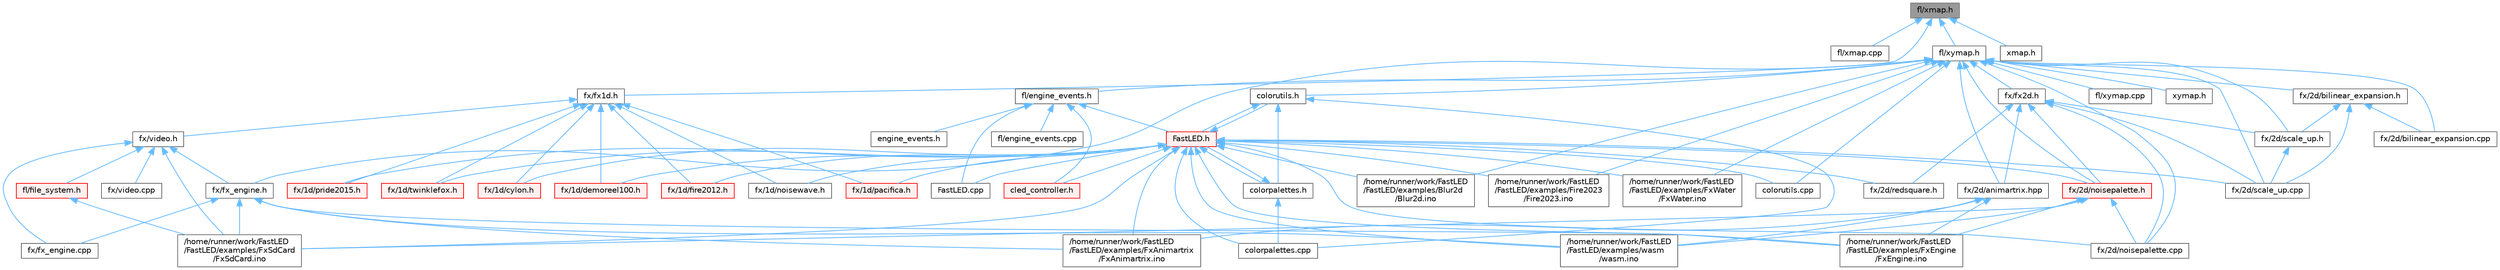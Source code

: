 digraph "fl/xmap.h"
{
 // INTERACTIVE_SVG=YES
 // LATEX_PDF_SIZE
  bgcolor="transparent";
  edge [fontname=Helvetica,fontsize=10,labelfontname=Helvetica,labelfontsize=10];
  node [fontname=Helvetica,fontsize=10,shape=box,height=0.2,width=0.4];
  Node1 [id="Node000001",label="fl/xmap.h",height=0.2,width=0.4,color="gray40", fillcolor="grey60", style="filled", fontcolor="black",tooltip=" "];
  Node1 -> Node2 [id="edge1_Node000001_Node000002",dir="back",color="steelblue1",style="solid",tooltip=" "];
  Node2 [id="Node000002",label="fl/xmap.cpp",height=0.2,width=0.4,color="grey40", fillcolor="white", style="filled",URL="$db/db8/xmap_8cpp.html",tooltip=" "];
  Node1 -> Node3 [id="edge2_Node000001_Node000003",dir="back",color="steelblue1",style="solid",tooltip=" "];
  Node3 [id="Node000003",label="fl/xymap.h",height=0.2,width=0.4,color="grey40", fillcolor="white", style="filled",URL="$d6/dc9/fl_2xymap_8h.html",tooltip=" "];
  Node3 -> Node4 [id="edge3_Node000003_Node000004",dir="back",color="steelblue1",style="solid",tooltip=" "];
  Node4 [id="Node000004",label="/home/runner/work/FastLED\l/FastLED/examples/Blur2d\l/Blur2d.ino",height=0.2,width=0.4,color="grey40", fillcolor="white", style="filled",URL="$df/d42/_blur2d_8ino.html",tooltip=" "];
  Node3 -> Node5 [id="edge4_Node000003_Node000005",dir="back",color="steelblue1",style="solid",tooltip=" "];
  Node5 [id="Node000005",label="/home/runner/work/FastLED\l/FastLED/examples/Fire2023\l/Fire2023.ino",height=0.2,width=0.4,color="grey40", fillcolor="white", style="filled",URL="$d8/d2c/_fire2023_8ino.html",tooltip=" "];
  Node3 -> Node6 [id="edge5_Node000003_Node000006",dir="back",color="steelblue1",style="solid",tooltip=" "];
  Node6 [id="Node000006",label="/home/runner/work/FastLED\l/FastLED/examples/FxWater\l/FxWater.ino",height=0.2,width=0.4,color="grey40", fillcolor="white", style="filled",URL="$dd/d61/_fx_water_8ino.html",tooltip=" "];
  Node3 -> Node7 [id="edge6_Node000003_Node000007",dir="back",color="steelblue1",style="solid",tooltip=" "];
  Node7 [id="Node000007",label="colorutils.cpp",height=0.2,width=0.4,color="grey40", fillcolor="white", style="filled",URL="$da/d2d/colorutils_8cpp.html",tooltip="Utility functions for color fill, palettes, blending, and more."];
  Node3 -> Node8 [id="edge7_Node000003_Node000008",dir="back",color="steelblue1",style="solid",tooltip=" "];
  Node8 [id="Node000008",label="colorutils.h",height=0.2,width=0.4,color="grey40", fillcolor="white", style="filled",URL="$d1/dfb/colorutils_8h.html",tooltip="Utility functions for color fill, palettes, blending, and more."];
  Node8 -> Node9 [id="edge8_Node000008_Node000009",dir="back",color="steelblue1",style="solid",tooltip=" "];
  Node9 [id="Node000009",label="FastLED.h",height=0.2,width=0.4,color="red", fillcolor="#FFF0F0", style="filled",URL="$db/d97/_fast_l_e_d_8h.html",tooltip="central include file for FastLED, defines the CFastLED class/object"];
  Node9 -> Node4 [id="edge9_Node000009_Node000004",dir="back",color="steelblue1",style="solid",tooltip=" "];
  Node9 -> Node5 [id="edge10_Node000009_Node000005",dir="back",color="steelblue1",style="solid",tooltip=" "];
  Node9 -> Node29 [id="edge11_Node000009_Node000029",dir="back",color="steelblue1",style="solid",tooltip=" "];
  Node29 [id="Node000029",label="/home/runner/work/FastLED\l/FastLED/examples/FxAnimartrix\l/FxAnimartrix.ino",height=0.2,width=0.4,color="grey40", fillcolor="white", style="filled",URL="$dd/d96/_fx_animartrix_8ino.html",tooltip=" "];
  Node9 -> Node32 [id="edge12_Node000009_Node000032",dir="back",color="steelblue1",style="solid",tooltip=" "];
  Node32 [id="Node000032",label="/home/runner/work/FastLED\l/FastLED/examples/FxEngine\l/FxEngine.ino",height=0.2,width=0.4,color="grey40", fillcolor="white", style="filled",URL="$d6/d35/_fx_engine_8ino.html",tooltip="Demonstrates how to use the FxEngine to switch between different effects on a 2D LED matrix."];
  Node9 -> Node37 [id="edge13_Node000009_Node000037",dir="back",color="steelblue1",style="solid",tooltip=" "];
  Node37 [id="Node000037",label="/home/runner/work/FastLED\l/FastLED/examples/FxSdCard\l/FxSdCard.ino",height=0.2,width=0.4,color="grey40", fillcolor="white", style="filled",URL="$d7/d35/_fx_sd_card_8ino.html",tooltip=" "];
  Node9 -> Node6 [id="edge14_Node000009_Node000006",dir="back",color="steelblue1",style="solid",tooltip=" "];
  Node9 -> Node66 [id="edge15_Node000009_Node000066",dir="back",color="steelblue1",style="solid",tooltip=" "];
  Node66 [id="Node000066",label="/home/runner/work/FastLED\l/FastLED/examples/wasm\l/wasm.ino",height=0.2,width=0.4,color="grey40", fillcolor="white", style="filled",URL="$d7/dd3/wasm_8ino.html",tooltip="Demonstrates an advanced ino file with multiple effects and UI elements."];
  Node9 -> Node67 [id="edge16_Node000009_Node000067",dir="back",color="steelblue1",style="solid",tooltip=" "];
  Node67 [id="Node000067",label="FastLED.cpp",height=0.2,width=0.4,color="grey40", fillcolor="white", style="filled",URL="$d6/dda/_fast_l_e_d_8cpp.html",tooltip="Central source file for FastLED, implements the CFastLED class/object."];
  Node9 -> Node70 [id="edge17_Node000009_Node000070",dir="back",color="steelblue1",style="solid",tooltip=" "];
  Node70 [id="Node000070",label="cled_controller.h",height=0.2,width=0.4,color="red", fillcolor="#FFF0F0", style="filled",URL="$db/d6d/cled__controller_8h.html",tooltip="base definitions used by led controllers for writing out led data"];
  Node9 -> Node74 [id="edge18_Node000009_Node000074",dir="back",color="steelblue1",style="solid",tooltip=" "];
  Node74 [id="Node000074",label="colorpalettes.cpp",height=0.2,width=0.4,color="grey40", fillcolor="white", style="filled",URL="$d6/dcc/colorpalettes_8cpp.html",tooltip="Definitions for the predefined color palettes supplied by FastLED."];
  Node9 -> Node75 [id="edge19_Node000009_Node000075",dir="back",color="steelblue1",style="solid",tooltip=" "];
  Node75 [id="Node000075",label="colorpalettes.h",height=0.2,width=0.4,color="grey40", fillcolor="white", style="filled",URL="$dc/dcc/colorpalettes_8h.html",tooltip="Declarations for the predefined color palettes supplied by FastLED."];
  Node75 -> Node9 [id="edge20_Node000075_Node000009",dir="back",color="steelblue1",style="solid",tooltip=" "];
  Node75 -> Node74 [id="edge21_Node000075_Node000074",dir="back",color="steelblue1",style="solid",tooltip=" "];
  Node9 -> Node7 [id="edge22_Node000009_Node000007",dir="back",color="steelblue1",style="solid",tooltip=" "];
  Node9 -> Node8 [id="edge23_Node000009_Node000008",dir="back",color="steelblue1",style="solid",tooltip=" "];
  Node9 -> Node87 [id="edge24_Node000009_Node000087",dir="back",color="steelblue1",style="solid",tooltip=" "];
  Node87 [id="Node000087",label="fx/1d/cylon.h",height=0.2,width=0.4,color="red", fillcolor="#FFF0F0", style="filled",URL="$db/d31/cylon_8h.html",tooltip=" "];
  Node9 -> Node88 [id="edge25_Node000009_Node000088",dir="back",color="steelblue1",style="solid",tooltip=" "];
  Node88 [id="Node000088",label="fx/1d/demoreel100.h",height=0.2,width=0.4,color="red", fillcolor="#FFF0F0", style="filled",URL="$d4/dc0/demoreel100_8h.html",tooltip=" "];
  Node9 -> Node89 [id="edge26_Node000009_Node000089",dir="back",color="steelblue1",style="solid",tooltip=" "];
  Node89 [id="Node000089",label="fx/1d/fire2012.h",height=0.2,width=0.4,color="red", fillcolor="#FFF0F0", style="filled",URL="$d5/dcb/fire2012_8h.html",tooltip=" "];
  Node9 -> Node90 [id="edge27_Node000009_Node000090",dir="back",color="steelblue1",style="solid",tooltip=" "];
  Node90 [id="Node000090",label="fx/1d/noisewave.h",height=0.2,width=0.4,color="grey40", fillcolor="white", style="filled",URL="$d9/d2c/noisewave_8h.html",tooltip=" "];
  Node9 -> Node91 [id="edge28_Node000009_Node000091",dir="back",color="steelblue1",style="solid",tooltip=" "];
  Node91 [id="Node000091",label="fx/1d/pacifica.h",height=0.2,width=0.4,color="red", fillcolor="#FFF0F0", style="filled",URL="$dc/d70/pacifica_8h.html",tooltip=" "];
  Node9 -> Node92 [id="edge29_Node000009_Node000092",dir="back",color="steelblue1",style="solid",tooltip=" "];
  Node92 [id="Node000092",label="fx/1d/pride2015.h",height=0.2,width=0.4,color="red", fillcolor="#FFF0F0", style="filled",URL="$d7/dc4/pride2015_8h.html",tooltip=" "];
  Node9 -> Node93 [id="edge30_Node000009_Node000093",dir="back",color="steelblue1",style="solid",tooltip=" "];
  Node93 [id="Node000093",label="fx/1d/twinklefox.h",height=0.2,width=0.4,color="red", fillcolor="#FFF0F0", style="filled",URL="$d1/df6/twinklefox_8h.html",tooltip=" "];
  Node9 -> Node94 [id="edge31_Node000009_Node000094",dir="back",color="steelblue1",style="solid",tooltip=" "];
  Node94 [id="Node000094",label="fx/2d/noisepalette.cpp",height=0.2,width=0.4,color="grey40", fillcolor="white", style="filled",URL="$d6/d66/noisepalette_8cpp.html",tooltip=" "];
  Node9 -> Node95 [id="edge32_Node000009_Node000095",dir="back",color="steelblue1",style="solid",tooltip=" "];
  Node95 [id="Node000095",label="fx/2d/noisepalette.h",height=0.2,width=0.4,color="red", fillcolor="#FFF0F0", style="filled",URL="$d6/dc7/noisepalette_8h.html",tooltip="Demonstrates how to mix noise generation with color palettes on a 2D LED matrix."];
  Node95 -> Node32 [id="edge33_Node000095_Node000032",dir="back",color="steelblue1",style="solid",tooltip=" "];
  Node95 -> Node37 [id="edge34_Node000095_Node000037",dir="back",color="steelblue1",style="solid",tooltip=" "];
  Node95 -> Node66 [id="edge35_Node000095_Node000066",dir="back",color="steelblue1",style="solid",tooltip=" "];
  Node95 -> Node94 [id="edge36_Node000095_Node000094",dir="back",color="steelblue1",style="solid",tooltip=" "];
  Node9 -> Node96 [id="edge37_Node000009_Node000096",dir="back",color="steelblue1",style="solid",tooltip=" "];
  Node96 [id="Node000096",label="fx/2d/redsquare.h",height=0.2,width=0.4,color="grey40", fillcolor="white", style="filled",URL="$d3/db8/redsquare_8h.html",tooltip=" "];
  Node9 -> Node97 [id="edge38_Node000009_Node000097",dir="back",color="steelblue1",style="solid",tooltip=" "];
  Node97 [id="Node000097",label="fx/2d/scale_up.cpp",height=0.2,width=0.4,color="grey40", fillcolor="white", style="filled",URL="$dc/d8c/scale__up_8cpp.html",tooltip=" "];
  Node8 -> Node74 [id="edge39_Node000008_Node000074",dir="back",color="steelblue1",style="solid",tooltip=" "];
  Node8 -> Node75 [id="edge40_Node000008_Node000075",dir="back",color="steelblue1",style="solid",tooltip=" "];
  Node3 -> Node117 [id="edge41_Node000003_Node000117",dir="back",color="steelblue1",style="solid",tooltip=" "];
  Node117 [id="Node000117",label="fl/engine_events.h",height=0.2,width=0.4,color="grey40", fillcolor="white", style="filled",URL="$dc/dd9/fl_2engine__events_8h.html",tooltip=" "];
  Node117 -> Node67 [id="edge42_Node000117_Node000067",dir="back",color="steelblue1",style="solid",tooltip=" "];
  Node117 -> Node9 [id="edge43_Node000117_Node000009",dir="back",color="steelblue1",style="solid",tooltip=" "];
  Node117 -> Node70 [id="edge44_Node000117_Node000070",dir="back",color="steelblue1",style="solid",tooltip=" "];
  Node117 -> Node118 [id="edge45_Node000117_Node000118",dir="back",color="steelblue1",style="solid",tooltip=" "];
  Node118 [id="Node000118",label="engine_events.h",height=0.2,width=0.4,color="grey40", fillcolor="white", style="filled",URL="$db/dc0/engine__events_8h.html",tooltip=" "];
  Node117 -> Node119 [id="edge46_Node000117_Node000119",dir="back",color="steelblue1",style="solid",tooltip=" "];
  Node119 [id="Node000119",label="fl/engine_events.cpp",height=0.2,width=0.4,color="grey40", fillcolor="white", style="filled",URL="$d5/d7d/engine__events_8cpp.html",tooltip=" "];
  Node3 -> Node120 [id="edge47_Node000003_Node000120",dir="back",color="steelblue1",style="solid",tooltip=" "];
  Node120 [id="Node000120",label="fl/xymap.cpp",height=0.2,width=0.4,color="grey40", fillcolor="white", style="filled",URL="$d7/d09/xymap_8cpp.html",tooltip=" "];
  Node3 -> Node121 [id="edge48_Node000003_Node000121",dir="back",color="steelblue1",style="solid",tooltip=" "];
  Node121 [id="Node000121",label="fx/2d/animartrix.hpp",height=0.2,width=0.4,color="grey40", fillcolor="white", style="filled",URL="$d3/dc3/animartrix_8hpp.html",tooltip=" "];
  Node121 -> Node29 [id="edge49_Node000121_Node000029",dir="back",color="steelblue1",style="solid",tooltip=" "];
  Node121 -> Node32 [id="edge50_Node000121_Node000032",dir="back",color="steelblue1",style="solid",tooltip=" "];
  Node121 -> Node66 [id="edge51_Node000121_Node000066",dir="back",color="steelblue1",style="solid",tooltip=" "];
  Node3 -> Node122 [id="edge52_Node000003_Node000122",dir="back",color="steelblue1",style="solid",tooltip=" "];
  Node122 [id="Node000122",label="fx/2d/bilinear_expansion.cpp",height=0.2,width=0.4,color="grey40", fillcolor="white", style="filled",URL="$de/d80/bilinear__expansion_8cpp.html",tooltip="Demonstrates how to mix noise generation with color palettes on a 2D LED matrix."];
  Node3 -> Node123 [id="edge53_Node000003_Node000123",dir="back",color="steelblue1",style="solid",tooltip=" "];
  Node123 [id="Node000123",label="fx/2d/bilinear_expansion.h",height=0.2,width=0.4,color="grey40", fillcolor="white", style="filled",URL="$da/d34/bilinear__expansion_8h.html",tooltip="Demonstrates how to mix noise generation with color palettes on a 2D LED matrix."];
  Node123 -> Node122 [id="edge54_Node000123_Node000122",dir="back",color="steelblue1",style="solid",tooltip=" "];
  Node123 -> Node97 [id="edge55_Node000123_Node000097",dir="back",color="steelblue1",style="solid",tooltip=" "];
  Node123 -> Node124 [id="edge56_Node000123_Node000124",dir="back",color="steelblue1",style="solid",tooltip=" "];
  Node124 [id="Node000124",label="fx/2d/scale_up.h",height=0.2,width=0.4,color="grey40", fillcolor="white", style="filled",URL="$d2/d74/scale__up_8h.html",tooltip="Expands a grid using bilinear interpolation and scaling up."];
  Node124 -> Node97 [id="edge57_Node000124_Node000097",dir="back",color="steelblue1",style="solid",tooltip=" "];
  Node3 -> Node94 [id="edge58_Node000003_Node000094",dir="back",color="steelblue1",style="solid",tooltip=" "];
  Node3 -> Node95 [id="edge59_Node000003_Node000095",dir="back",color="steelblue1",style="solid",tooltip=" "];
  Node3 -> Node97 [id="edge60_Node000003_Node000097",dir="back",color="steelblue1",style="solid",tooltip=" "];
  Node3 -> Node124 [id="edge61_Node000003_Node000124",dir="back",color="steelblue1",style="solid",tooltip=" "];
  Node3 -> Node125 [id="edge62_Node000003_Node000125",dir="back",color="steelblue1",style="solid",tooltip=" "];
  Node125 [id="Node000125",label="fx/fx2d.h",height=0.2,width=0.4,color="grey40", fillcolor="white", style="filled",URL="$d9/d43/fx2d_8h.html",tooltip=" "];
  Node125 -> Node121 [id="edge63_Node000125_Node000121",dir="back",color="steelblue1",style="solid",tooltip=" "];
  Node125 -> Node94 [id="edge64_Node000125_Node000094",dir="back",color="steelblue1",style="solid",tooltip=" "];
  Node125 -> Node95 [id="edge65_Node000125_Node000095",dir="back",color="steelblue1",style="solid",tooltip=" "];
  Node125 -> Node96 [id="edge66_Node000125_Node000096",dir="back",color="steelblue1",style="solid",tooltip=" "];
  Node125 -> Node97 [id="edge67_Node000125_Node000097",dir="back",color="steelblue1",style="solid",tooltip=" "];
  Node125 -> Node124 [id="edge68_Node000125_Node000124",dir="back",color="steelblue1",style="solid",tooltip=" "];
  Node3 -> Node126 [id="edge69_Node000003_Node000126",dir="back",color="steelblue1",style="solid",tooltip=" "];
  Node126 [id="Node000126",label="fx/fx_engine.h",height=0.2,width=0.4,color="grey40", fillcolor="white", style="filled",URL="$d9/d3c/fx__engine_8h.html",tooltip=" "];
  Node126 -> Node29 [id="edge70_Node000126_Node000029",dir="back",color="steelblue1",style="solid",tooltip=" "];
  Node126 -> Node32 [id="edge71_Node000126_Node000032",dir="back",color="steelblue1",style="solid",tooltip=" "];
  Node126 -> Node37 [id="edge72_Node000126_Node000037",dir="back",color="steelblue1",style="solid",tooltip=" "];
  Node126 -> Node66 [id="edge73_Node000126_Node000066",dir="back",color="steelblue1",style="solid",tooltip=" "];
  Node126 -> Node127 [id="edge74_Node000126_Node000127",dir="back",color="steelblue1",style="solid",tooltip=" "];
  Node127 [id="Node000127",label="fx/fx_engine.cpp",height=0.2,width=0.4,color="grey40", fillcolor="white", style="filled",URL="$df/d8e/fx__engine_8cpp.html",tooltip=" "];
  Node3 -> Node128 [id="edge75_Node000003_Node000128",dir="back",color="steelblue1",style="solid",tooltip=" "];
  Node128 [id="Node000128",label="xymap.h",height=0.2,width=0.4,color="grey40", fillcolor="white", style="filled",URL="$da/d61/xymap_8h.html",tooltip=" "];
  Node1 -> Node129 [id="edge76_Node000001_Node000129",dir="back",color="steelblue1",style="solid",tooltip=" "];
  Node129 [id="Node000129",label="fx/fx1d.h",height=0.2,width=0.4,color="grey40", fillcolor="white", style="filled",URL="$da/d81/fx1d_8h.html",tooltip=" "];
  Node129 -> Node87 [id="edge77_Node000129_Node000087",dir="back",color="steelblue1",style="solid",tooltip=" "];
  Node129 -> Node88 [id="edge78_Node000129_Node000088",dir="back",color="steelblue1",style="solid",tooltip=" "];
  Node129 -> Node89 [id="edge79_Node000129_Node000089",dir="back",color="steelblue1",style="solid",tooltip=" "];
  Node129 -> Node90 [id="edge80_Node000129_Node000090",dir="back",color="steelblue1",style="solid",tooltip=" "];
  Node129 -> Node91 [id="edge81_Node000129_Node000091",dir="back",color="steelblue1",style="solid",tooltip=" "];
  Node129 -> Node92 [id="edge82_Node000129_Node000092",dir="back",color="steelblue1",style="solid",tooltip=" "];
  Node129 -> Node93 [id="edge83_Node000129_Node000093",dir="back",color="steelblue1",style="solid",tooltip=" "];
  Node129 -> Node130 [id="edge84_Node000129_Node000130",dir="back",color="steelblue1",style="solid",tooltip=" "];
  Node130 [id="Node000130",label="fx/video.h",height=0.2,width=0.4,color="grey40", fillcolor="white", style="filled",URL="$dd/d78/video_8h.html",tooltip=" "];
  Node130 -> Node37 [id="edge85_Node000130_Node000037",dir="back",color="steelblue1",style="solid",tooltip=" "];
  Node130 -> Node131 [id="edge86_Node000130_Node000131",dir="back",color="steelblue1",style="solid",tooltip=" "];
  Node131 [id="Node000131",label="fl/file_system.h",height=0.2,width=0.4,color="red", fillcolor="#FFF0F0", style="filled",URL="$d9/d28/fl_2file__system_8h.html",tooltip=" "];
  Node131 -> Node37 [id="edge87_Node000131_Node000037",dir="back",color="steelblue1",style="solid",tooltip=" "];
  Node130 -> Node127 [id="edge88_Node000130_Node000127",dir="back",color="steelblue1",style="solid",tooltip=" "];
  Node130 -> Node126 [id="edge89_Node000130_Node000126",dir="back",color="steelblue1",style="solid",tooltip=" "];
  Node130 -> Node135 [id="edge90_Node000130_Node000135",dir="back",color="steelblue1",style="solid",tooltip=" "];
  Node135 [id="Node000135",label="fx/video.cpp",height=0.2,width=0.4,color="grey40", fillcolor="white", style="filled",URL="$d0/d05/video_8cpp.html",tooltip=" "];
  Node1 -> Node141 [id="edge91_Node000001_Node000141",dir="back",color="steelblue1",style="solid",tooltip=" "];
  Node141 [id="Node000141",label="xmap.h",height=0.2,width=0.4,color="grey40", fillcolor="white", style="filled",URL="$dd/dcc/xmap_8h.html",tooltip=" "];
}

